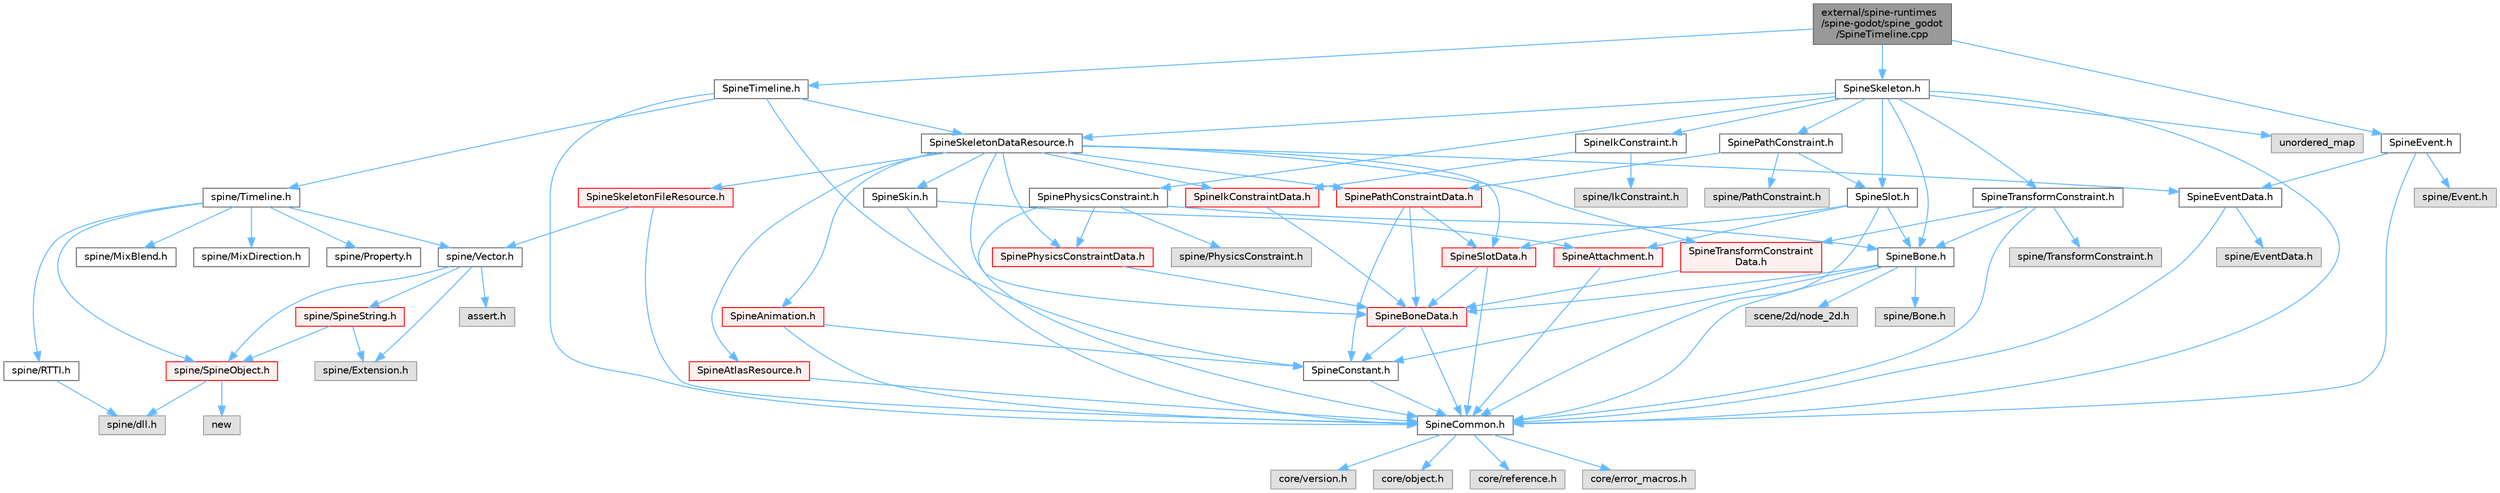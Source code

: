 digraph "external/spine-runtimes/spine-godot/spine_godot/SpineTimeline.cpp"
{
 // LATEX_PDF_SIZE
  bgcolor="transparent";
  edge [fontname=Helvetica,fontsize=10,labelfontname=Helvetica,labelfontsize=10];
  node [fontname=Helvetica,fontsize=10,shape=box,height=0.2,width=0.4];
  Node1 [id="Node000001",label="external/spine-runtimes\l/spine-godot/spine_godot\l/SpineTimeline.cpp",height=0.2,width=0.4,color="gray40", fillcolor="grey60", style="filled", fontcolor="black",tooltip=" "];
  Node1 -> Node2 [id="edge1_Node000001_Node000002",color="steelblue1",style="solid",tooltip=" "];
  Node2 [id="Node000002",label="SpineTimeline.h",height=0.2,width=0.4,color="grey40", fillcolor="white", style="filled",URL="$_spine_timeline_8h.html",tooltip=" "];
  Node2 -> Node3 [id="edge2_Node000002_Node000003",color="steelblue1",style="solid",tooltip=" "];
  Node3 [id="Node000003",label="SpineCommon.h",height=0.2,width=0.4,color="grey40", fillcolor="white", style="filled",URL="$_spine_common_8h.html",tooltip=" "];
  Node3 -> Node4 [id="edge3_Node000003_Node000004",color="steelblue1",style="solid",tooltip=" "];
  Node4 [id="Node000004",label="core/version.h",height=0.2,width=0.4,color="grey60", fillcolor="#E0E0E0", style="filled",tooltip=" "];
  Node3 -> Node5 [id="edge4_Node000003_Node000005",color="steelblue1",style="solid",tooltip=" "];
  Node5 [id="Node000005",label="core/object.h",height=0.2,width=0.4,color="grey60", fillcolor="#E0E0E0", style="filled",tooltip=" "];
  Node3 -> Node6 [id="edge5_Node000003_Node000006",color="steelblue1",style="solid",tooltip=" "];
  Node6 [id="Node000006",label="core/reference.h",height=0.2,width=0.4,color="grey60", fillcolor="#E0E0E0", style="filled",tooltip=" "];
  Node3 -> Node7 [id="edge6_Node000003_Node000007",color="steelblue1",style="solid",tooltip=" "];
  Node7 [id="Node000007",label="core/error_macros.h",height=0.2,width=0.4,color="grey60", fillcolor="#E0E0E0", style="filled",tooltip=" "];
  Node2 -> Node8 [id="edge7_Node000002_Node000008",color="steelblue1",style="solid",tooltip=" "];
  Node8 [id="Node000008",label="SpineConstant.h",height=0.2,width=0.4,color="grey40", fillcolor="white", style="filled",URL="$_spine_constant_8h.html",tooltip=" "];
  Node8 -> Node3 [id="edge8_Node000008_Node000003",color="steelblue1",style="solid",tooltip=" "];
  Node2 -> Node9 [id="edge9_Node000002_Node000009",color="steelblue1",style="solid",tooltip=" "];
  Node9 [id="Node000009",label="spine/Timeline.h",height=0.2,width=0.4,color="grey40", fillcolor="white", style="filled",URL="$_timeline_8h.html",tooltip=" "];
  Node9 -> Node10 [id="edge10_Node000009_Node000010",color="steelblue1",style="solid",tooltip=" "];
  Node10 [id="Node000010",label="spine/RTTI.h",height=0.2,width=0.4,color="grey40", fillcolor="white", style="filled",URL="$_r_t_t_i_8h.html",tooltip=" "];
  Node10 -> Node11 [id="edge11_Node000010_Node000011",color="steelblue1",style="solid",tooltip=" "];
  Node11 [id="Node000011",label="spine/dll.h",height=0.2,width=0.4,color="grey60", fillcolor="#E0E0E0", style="filled",tooltip=" "];
  Node9 -> Node12 [id="edge12_Node000009_Node000012",color="steelblue1",style="solid",tooltip=" "];
  Node12 [id="Node000012",label="spine/Vector.h",height=0.2,width=0.4,color="grey40", fillcolor="white", style="filled",URL="$external_2spine-runtimes_2spine-cpp_2spine-cpp_2include_2spine_2vector_8h.html",tooltip=" "];
  Node12 -> Node13 [id="edge13_Node000012_Node000013",color="steelblue1",style="solid",tooltip=" "];
  Node13 [id="Node000013",label="spine/Extension.h",height=0.2,width=0.4,color="grey60", fillcolor="#E0E0E0", style="filled",tooltip=" "];
  Node12 -> Node14 [id="edge14_Node000012_Node000014",color="steelblue1",style="solid",tooltip=" "];
  Node14 [id="Node000014",label="spine/SpineObject.h",height=0.2,width=0.4,color="red", fillcolor="#FFF0F0", style="filled",URL="$_spine_object_8h.html",tooltip=" "];
  Node14 -> Node15 [id="edge15_Node000014_Node000015",color="steelblue1",style="solid",tooltip=" "];
  Node15 [id="Node000015",label="new",height=0.2,width=0.4,color="grey60", fillcolor="#E0E0E0", style="filled",tooltip=" "];
  Node14 -> Node11 [id="edge16_Node000014_Node000011",color="steelblue1",style="solid",tooltip=" "];
  Node12 -> Node17 [id="edge17_Node000012_Node000017",color="steelblue1",style="solid",tooltip=" "];
  Node17 [id="Node000017",label="spine/SpineString.h",height=0.2,width=0.4,color="red", fillcolor="#FFF0F0", style="filled",URL="$_spine_string_8h.html",tooltip=" "];
  Node17 -> Node14 [id="edge18_Node000017_Node000014",color="steelblue1",style="solid",tooltip=" "];
  Node17 -> Node13 [id="edge19_Node000017_Node000013",color="steelblue1",style="solid",tooltip=" "];
  Node12 -> Node166 [id="edge20_Node000012_Node000166",color="steelblue1",style="solid",tooltip=" "];
  Node166 [id="Node000166",label="assert.h",height=0.2,width=0.4,color="grey60", fillcolor="#E0E0E0", style="filled",tooltip=" "];
  Node9 -> Node167 [id="edge21_Node000009_Node000167",color="steelblue1",style="solid",tooltip=" "];
  Node167 [id="Node000167",label="spine/MixBlend.h",height=0.2,width=0.4,color="grey40", fillcolor="white", style="filled",URL="$_mix_blend_8h.html",tooltip=" "];
  Node9 -> Node168 [id="edge22_Node000009_Node000168",color="steelblue1",style="solid",tooltip=" "];
  Node168 [id="Node000168",label="spine/MixDirection.h",height=0.2,width=0.4,color="grey40", fillcolor="white", style="filled",URL="$_mix_direction_8h.html",tooltip=" "];
  Node9 -> Node14 [id="edge23_Node000009_Node000014",color="steelblue1",style="solid",tooltip=" "];
  Node9 -> Node169 [id="edge24_Node000009_Node000169",color="steelblue1",style="solid",tooltip=" "];
  Node169 [id="Node000169",label="spine/Property.h",height=0.2,width=0.4,color="grey40", fillcolor="white", style="filled",URL="$_property_8h.html",tooltip=" "];
  Node2 -> Node170 [id="edge25_Node000002_Node000170",color="steelblue1",style="solid",tooltip=" "];
  Node170 [id="Node000170",label="SpineSkeletonDataResource.h",height=0.2,width=0.4,color="grey40", fillcolor="white", style="filled",URL="$_spine_skeleton_data_resource_8h.html",tooltip=" "];
  Node170 -> Node171 [id="edge26_Node000170_Node000171",color="steelblue1",style="solid",tooltip=" "];
  Node171 [id="Node000171",label="SpineAnimation.h",height=0.2,width=0.4,color="red", fillcolor="#FFF0F0", style="filled",URL="$_spine_animation_8h.html",tooltip=" "];
  Node171 -> Node3 [id="edge27_Node000171_Node000003",color="steelblue1",style="solid",tooltip=" "];
  Node171 -> Node8 [id="edge28_Node000171_Node000008",color="steelblue1",style="solid",tooltip=" "];
  Node170 -> Node173 [id="edge29_Node000170_Node000173",color="steelblue1",style="solid",tooltip=" "];
  Node173 [id="Node000173",label="SpineAtlasResource.h",height=0.2,width=0.4,color="red", fillcolor="#FFF0F0", style="filled",URL="$_spine_atlas_resource_8h.html",tooltip=" "];
  Node173 -> Node3 [id="edge30_Node000173_Node000003",color="steelblue1",style="solid",tooltip=" "];
  Node170 -> Node178 [id="edge31_Node000170_Node000178",color="steelblue1",style="solid",tooltip=" "];
  Node178 [id="Node000178",label="SpineBoneData.h",height=0.2,width=0.4,color="red", fillcolor="#FFF0F0", style="filled",URL="$_spine_bone_data_8h.html",tooltip=" "];
  Node178 -> Node3 [id="edge32_Node000178_Node000003",color="steelblue1",style="solid",tooltip=" "];
  Node178 -> Node8 [id="edge33_Node000178_Node000008",color="steelblue1",style="solid",tooltip=" "];
  Node170 -> Node180 [id="edge34_Node000170_Node000180",color="steelblue1",style="solid",tooltip=" "];
  Node180 [id="Node000180",label="SpineEventData.h",height=0.2,width=0.4,color="grey40", fillcolor="white", style="filled",URL="$_spine_event_data_8h.html",tooltip=" "];
  Node180 -> Node3 [id="edge35_Node000180_Node000003",color="steelblue1",style="solid",tooltip=" "];
  Node180 -> Node181 [id="edge36_Node000180_Node000181",color="steelblue1",style="solid",tooltip=" "];
  Node181 [id="Node000181",label="spine/EventData.h",height=0.2,width=0.4,color="grey60", fillcolor="#E0E0E0", style="filled",tooltip=" "];
  Node170 -> Node182 [id="edge37_Node000170_Node000182",color="steelblue1",style="solid",tooltip=" "];
  Node182 [id="Node000182",label="SpineIkConstraintData.h",height=0.2,width=0.4,color="red", fillcolor="#FFF0F0", style="filled",URL="$_spine_ik_constraint_data_8h.html",tooltip=" "];
  Node182 -> Node178 [id="edge38_Node000182_Node000178",color="steelblue1",style="solid",tooltip=" "];
  Node170 -> Node188 [id="edge39_Node000170_Node000188",color="steelblue1",style="solid",tooltip=" "];
  Node188 [id="Node000188",label="SpinePathConstraintData.h",height=0.2,width=0.4,color="red", fillcolor="#FFF0F0", style="filled",URL="$_spine_path_constraint_data_8h.html",tooltip=" "];
  Node188 -> Node8 [id="edge40_Node000188_Node000008",color="steelblue1",style="solid",tooltip=" "];
  Node188 -> Node178 [id="edge41_Node000188_Node000178",color="steelblue1",style="solid",tooltip=" "];
  Node188 -> Node189 [id="edge42_Node000188_Node000189",color="steelblue1",style="solid",tooltip=" "];
  Node189 [id="Node000189",label="SpineSlotData.h",height=0.2,width=0.4,color="red", fillcolor="#FFF0F0", style="filled",URL="$_spine_slot_data_8h.html",tooltip=" "];
  Node189 -> Node3 [id="edge43_Node000189_Node000003",color="steelblue1",style="solid",tooltip=" "];
  Node189 -> Node178 [id="edge44_Node000189_Node000178",color="steelblue1",style="solid",tooltip=" "];
  Node170 -> Node192 [id="edge45_Node000170_Node000192",color="steelblue1",style="solid",tooltip=" "];
  Node192 [id="Node000192",label="SpinePhysicsConstraintData.h",height=0.2,width=0.4,color="red", fillcolor="#FFF0F0", style="filled",URL="$_spine_physics_constraint_data_8h.html",tooltip=" "];
  Node192 -> Node178 [id="edge46_Node000192_Node000178",color="steelblue1",style="solid",tooltip=" "];
  Node170 -> Node194 [id="edge47_Node000170_Node000194",color="steelblue1",style="solid",tooltip=" "];
  Node194 [id="Node000194",label="SpineSkeletonFileResource.h",height=0.2,width=0.4,color="red", fillcolor="#FFF0F0", style="filled",URL="$_spine_skeleton_file_resource_8h.html",tooltip=" "];
  Node194 -> Node3 [id="edge48_Node000194_Node000003",color="steelblue1",style="solid",tooltip=" "];
  Node194 -> Node12 [id="edge49_Node000194_Node000012",color="steelblue1",style="solid",tooltip=" "];
  Node170 -> Node195 [id="edge50_Node000170_Node000195",color="steelblue1",style="solid",tooltip=" "];
  Node195 [id="Node000195",label="SpineSkin.h",height=0.2,width=0.4,color="grey40", fillcolor="white", style="filled",URL="$_spine_skin_8h.html",tooltip=" "];
  Node195 -> Node3 [id="edge51_Node000195_Node000003",color="steelblue1",style="solid",tooltip=" "];
  Node195 -> Node196 [id="edge52_Node000195_Node000196",color="steelblue1",style="solid",tooltip=" "];
  Node196 [id="Node000196",label="SpineAttachment.h",height=0.2,width=0.4,color="red", fillcolor="#FFF0F0", style="filled",URL="$_spine_attachment_8h.html",tooltip=" "];
  Node196 -> Node3 [id="edge53_Node000196_Node000003",color="steelblue1",style="solid",tooltip=" "];
  Node170 -> Node189 [id="edge54_Node000170_Node000189",color="steelblue1",style="solid",tooltip=" "];
  Node170 -> Node199 [id="edge55_Node000170_Node000199",color="steelblue1",style="solid",tooltip=" "];
  Node199 [id="Node000199",label="SpineTransformConstraint\lData.h",height=0.2,width=0.4,color="red", fillcolor="#FFF0F0", style="filled",URL="$_spine_transform_constraint_data_8h.html",tooltip=" "];
  Node199 -> Node178 [id="edge56_Node000199_Node000178",color="steelblue1",style="solid",tooltip=" "];
  Node1 -> Node201 [id="edge57_Node000001_Node000201",color="steelblue1",style="solid",tooltip=" "];
  Node201 [id="Node000201",label="SpineSkeleton.h",height=0.2,width=0.4,color="grey40", fillcolor="white", style="filled",URL="$_spine_skeleton_8h.html",tooltip=" "];
  Node201 -> Node3 [id="edge58_Node000201_Node000003",color="steelblue1",style="solid",tooltip=" "];
  Node201 -> Node170 [id="edge59_Node000201_Node000170",color="steelblue1",style="solid",tooltip=" "];
  Node201 -> Node202 [id="edge60_Node000201_Node000202",color="steelblue1",style="solid",tooltip=" "];
  Node202 [id="Node000202",label="SpineBone.h",height=0.2,width=0.4,color="grey40", fillcolor="white", style="filled",URL="$_spine_bone_8h.html",tooltip=" "];
  Node202 -> Node3 [id="edge61_Node000202_Node000003",color="steelblue1",style="solid",tooltip=" "];
  Node202 -> Node178 [id="edge62_Node000202_Node000178",color="steelblue1",style="solid",tooltip=" "];
  Node202 -> Node8 [id="edge63_Node000202_Node000008",color="steelblue1",style="solid",tooltip=" "];
  Node202 -> Node203 [id="edge64_Node000202_Node000203",color="steelblue1",style="solid",tooltip=" "];
  Node203 [id="Node000203",label="scene/2d/node_2d.h",height=0.2,width=0.4,color="grey60", fillcolor="#E0E0E0", style="filled",tooltip=" "];
  Node202 -> Node204 [id="edge65_Node000202_Node000204",color="steelblue1",style="solid",tooltip=" "];
  Node204 [id="Node000204",label="spine/Bone.h",height=0.2,width=0.4,color="grey60", fillcolor="#E0E0E0", style="filled",tooltip=" "];
  Node201 -> Node205 [id="edge66_Node000201_Node000205",color="steelblue1",style="solid",tooltip=" "];
  Node205 [id="Node000205",label="SpineSlot.h",height=0.2,width=0.4,color="grey40", fillcolor="white", style="filled",URL="$_spine_slot_8h.html",tooltip=" "];
  Node205 -> Node3 [id="edge67_Node000205_Node000003",color="steelblue1",style="solid",tooltip=" "];
  Node205 -> Node189 [id="edge68_Node000205_Node000189",color="steelblue1",style="solid",tooltip=" "];
  Node205 -> Node196 [id="edge69_Node000205_Node000196",color="steelblue1",style="solid",tooltip=" "];
  Node205 -> Node202 [id="edge70_Node000205_Node000202",color="steelblue1",style="solid",tooltip=" "];
  Node201 -> Node206 [id="edge71_Node000201_Node000206",color="steelblue1",style="solid",tooltip=" "];
  Node206 [id="Node000206",label="SpineIkConstraint.h",height=0.2,width=0.4,color="grey40", fillcolor="white", style="filled",URL="$_spine_ik_constraint_8h.html",tooltip=" "];
  Node206 -> Node182 [id="edge72_Node000206_Node000182",color="steelblue1",style="solid",tooltip=" "];
  Node206 -> Node207 [id="edge73_Node000206_Node000207",color="steelblue1",style="solid",tooltip=" "];
  Node207 [id="Node000207",label="spine/IkConstraint.h",height=0.2,width=0.4,color="grey60", fillcolor="#E0E0E0", style="filled",tooltip=" "];
  Node201 -> Node208 [id="edge74_Node000201_Node000208",color="steelblue1",style="solid",tooltip=" "];
  Node208 [id="Node000208",label="SpineTransformConstraint.h",height=0.2,width=0.4,color="grey40", fillcolor="white", style="filled",URL="$_spine_transform_constraint_8h.html",tooltip=" "];
  Node208 -> Node3 [id="edge75_Node000208_Node000003",color="steelblue1",style="solid",tooltip=" "];
  Node208 -> Node199 [id="edge76_Node000208_Node000199",color="steelblue1",style="solid",tooltip=" "];
  Node208 -> Node202 [id="edge77_Node000208_Node000202",color="steelblue1",style="solid",tooltip=" "];
  Node208 -> Node209 [id="edge78_Node000208_Node000209",color="steelblue1",style="solid",tooltip=" "];
  Node209 [id="Node000209",label="spine/TransformConstraint.h",height=0.2,width=0.4,color="grey60", fillcolor="#E0E0E0", style="filled",tooltip=" "];
  Node201 -> Node210 [id="edge79_Node000201_Node000210",color="steelblue1",style="solid",tooltip=" "];
  Node210 [id="Node000210",label="SpinePathConstraint.h",height=0.2,width=0.4,color="grey40", fillcolor="white", style="filled",URL="$_spine_path_constraint_8h.html",tooltip=" "];
  Node210 -> Node188 [id="edge80_Node000210_Node000188",color="steelblue1",style="solid",tooltip=" "];
  Node210 -> Node205 [id="edge81_Node000210_Node000205",color="steelblue1",style="solid",tooltip=" "];
  Node210 -> Node211 [id="edge82_Node000210_Node000211",color="steelblue1",style="solid",tooltip=" "];
  Node211 [id="Node000211",label="spine/PathConstraint.h",height=0.2,width=0.4,color="grey60", fillcolor="#E0E0E0", style="filled",tooltip=" "];
  Node201 -> Node212 [id="edge83_Node000201_Node000212",color="steelblue1",style="solid",tooltip=" "];
  Node212 [id="Node000212",label="SpinePhysicsConstraint.h",height=0.2,width=0.4,color="grey40", fillcolor="white", style="filled",URL="$_spine_physics_constraint_8h.html",tooltip=" "];
  Node212 -> Node3 [id="edge84_Node000212_Node000003",color="steelblue1",style="solid",tooltip=" "];
  Node212 -> Node192 [id="edge85_Node000212_Node000192",color="steelblue1",style="solid",tooltip=" "];
  Node212 -> Node202 [id="edge86_Node000212_Node000202",color="steelblue1",style="solid",tooltip=" "];
  Node212 -> Node213 [id="edge87_Node000212_Node000213",color="steelblue1",style="solid",tooltip=" "];
  Node213 [id="Node000213",label="spine/PhysicsConstraint.h",height=0.2,width=0.4,color="grey60", fillcolor="#E0E0E0", style="filled",tooltip=" "];
  Node201 -> Node214 [id="edge88_Node000201_Node000214",color="steelblue1",style="solid",tooltip=" "];
  Node214 [id="Node000214",label="unordered_map",height=0.2,width=0.4,color="grey60", fillcolor="#E0E0E0", style="filled",tooltip=" "];
  Node1 -> Node215 [id="edge89_Node000001_Node000215",color="steelblue1",style="solid",tooltip=" "];
  Node215 [id="Node000215",label="SpineEvent.h",height=0.2,width=0.4,color="grey40", fillcolor="white", style="filled",URL="$_spine_event_8h.html",tooltip=" "];
  Node215 -> Node3 [id="edge90_Node000215_Node000003",color="steelblue1",style="solid",tooltip=" "];
  Node215 -> Node180 [id="edge91_Node000215_Node000180",color="steelblue1",style="solid",tooltip=" "];
  Node215 -> Node216 [id="edge92_Node000215_Node000216",color="steelblue1",style="solid",tooltip=" "];
  Node216 [id="Node000216",label="spine/Event.h",height=0.2,width=0.4,color="grey60", fillcolor="#E0E0E0", style="filled",tooltip=" "];
}
